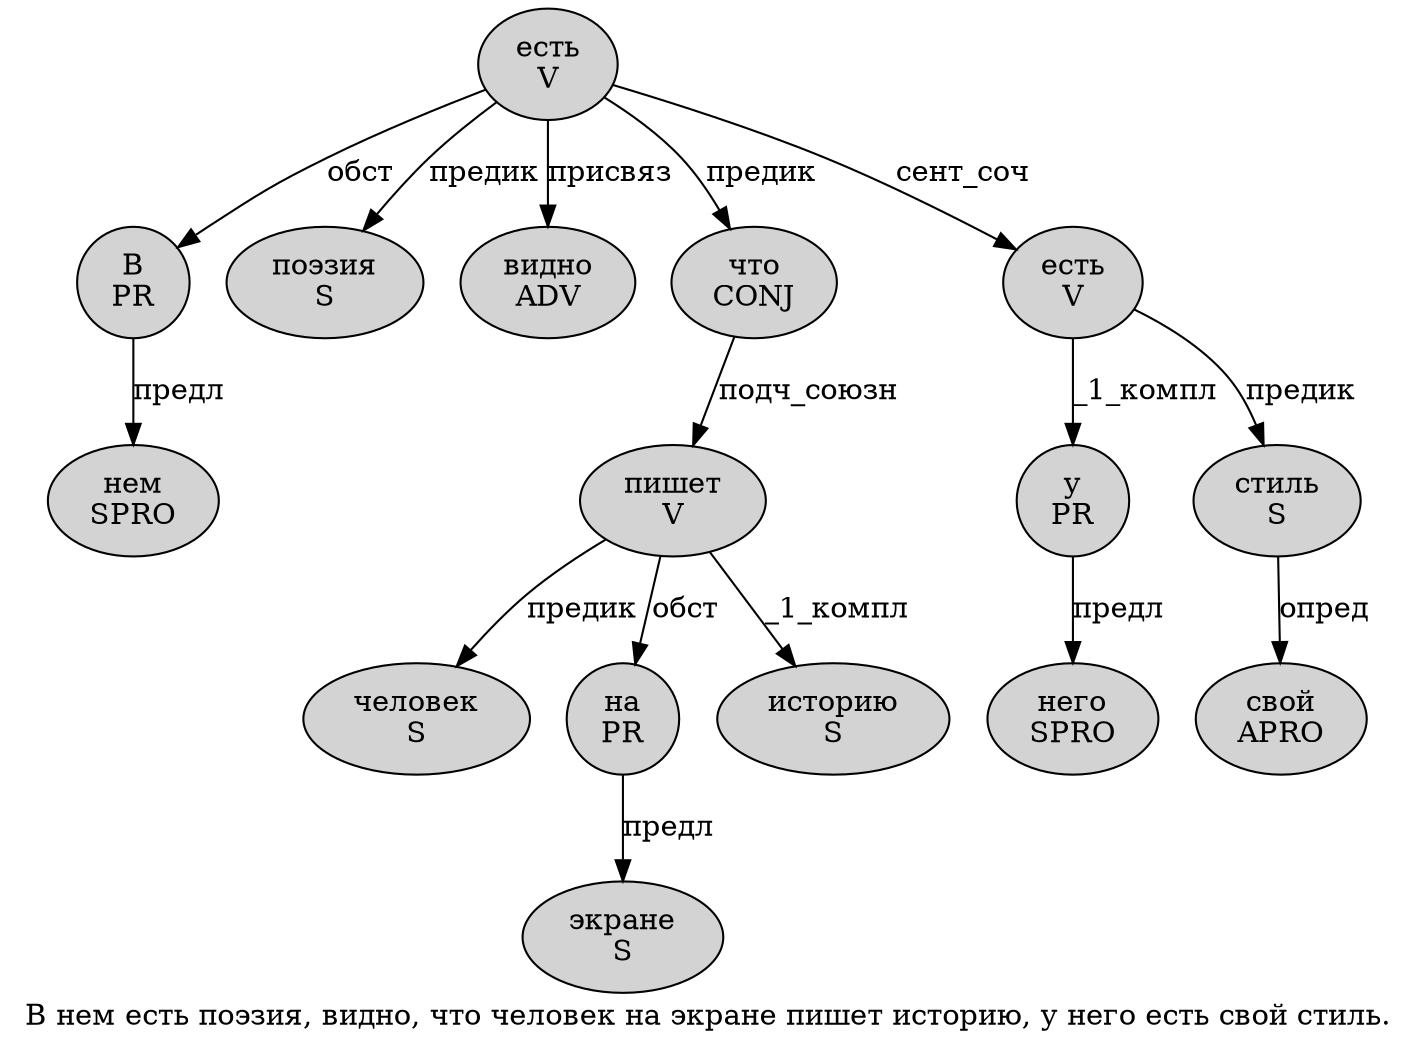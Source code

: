 digraph SENTENCE_1619 {
	graph [label="В нем есть поэзия, видно, что человек на экране пишет историю, у него есть свой стиль."]
	node [style=filled]
		0 [label="В
PR" color="" fillcolor=lightgray penwidth=1 shape=ellipse]
		1 [label="нем
SPRO" color="" fillcolor=lightgray penwidth=1 shape=ellipse]
		2 [label="есть
V" color="" fillcolor=lightgray penwidth=1 shape=ellipse]
		3 [label="поэзия
S" color="" fillcolor=lightgray penwidth=1 shape=ellipse]
		5 [label="видно
ADV" color="" fillcolor=lightgray penwidth=1 shape=ellipse]
		7 [label="что
CONJ" color="" fillcolor=lightgray penwidth=1 shape=ellipse]
		8 [label="человек
S" color="" fillcolor=lightgray penwidth=1 shape=ellipse]
		9 [label="на
PR" color="" fillcolor=lightgray penwidth=1 shape=ellipse]
		10 [label="экране
S" color="" fillcolor=lightgray penwidth=1 shape=ellipse]
		11 [label="пишет
V" color="" fillcolor=lightgray penwidth=1 shape=ellipse]
		12 [label="историю
S" color="" fillcolor=lightgray penwidth=1 shape=ellipse]
		14 [label="у
PR" color="" fillcolor=lightgray penwidth=1 shape=ellipse]
		15 [label="него
SPRO" color="" fillcolor=lightgray penwidth=1 shape=ellipse]
		16 [label="есть
V" color="" fillcolor=lightgray penwidth=1 shape=ellipse]
		17 [label="свой
APRO" color="" fillcolor=lightgray penwidth=1 shape=ellipse]
		18 [label="стиль
S" color="" fillcolor=lightgray penwidth=1 shape=ellipse]
			11 -> 8 [label="предик"]
			11 -> 9 [label="обст"]
			11 -> 12 [label="_1_компл"]
			7 -> 11 [label="подч_союзн"]
			2 -> 0 [label="обст"]
			2 -> 3 [label="предик"]
			2 -> 5 [label="присвяз"]
			2 -> 7 [label="предик"]
			2 -> 16 [label="сент_соч"]
			18 -> 17 [label="опред"]
			0 -> 1 [label="предл"]
			16 -> 14 [label="_1_компл"]
			16 -> 18 [label="предик"]
			14 -> 15 [label="предл"]
			9 -> 10 [label="предл"]
}